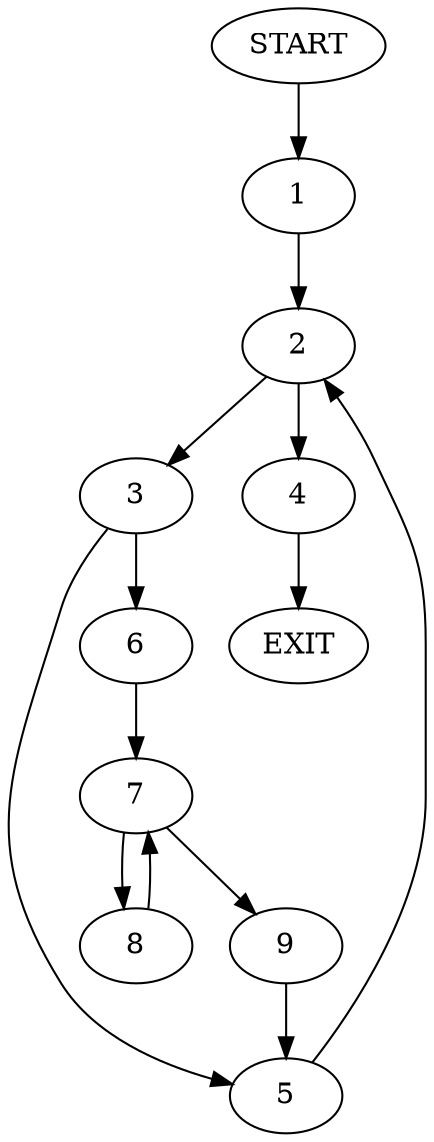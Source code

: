 digraph {
0 [label="START"];
1;
2;
3;
4;
5;
6;
7;
8;
9;
10 [label="EXIT"];
0 -> 1;
1 -> 2;
2 -> 3;
2 -> 4;
3 -> 5;
3 -> 6;
4 -> 10;
6 -> 7;
5 -> 2;
7 -> 8;
7 -> 9;
9 -> 5;
8 -> 7;
}
